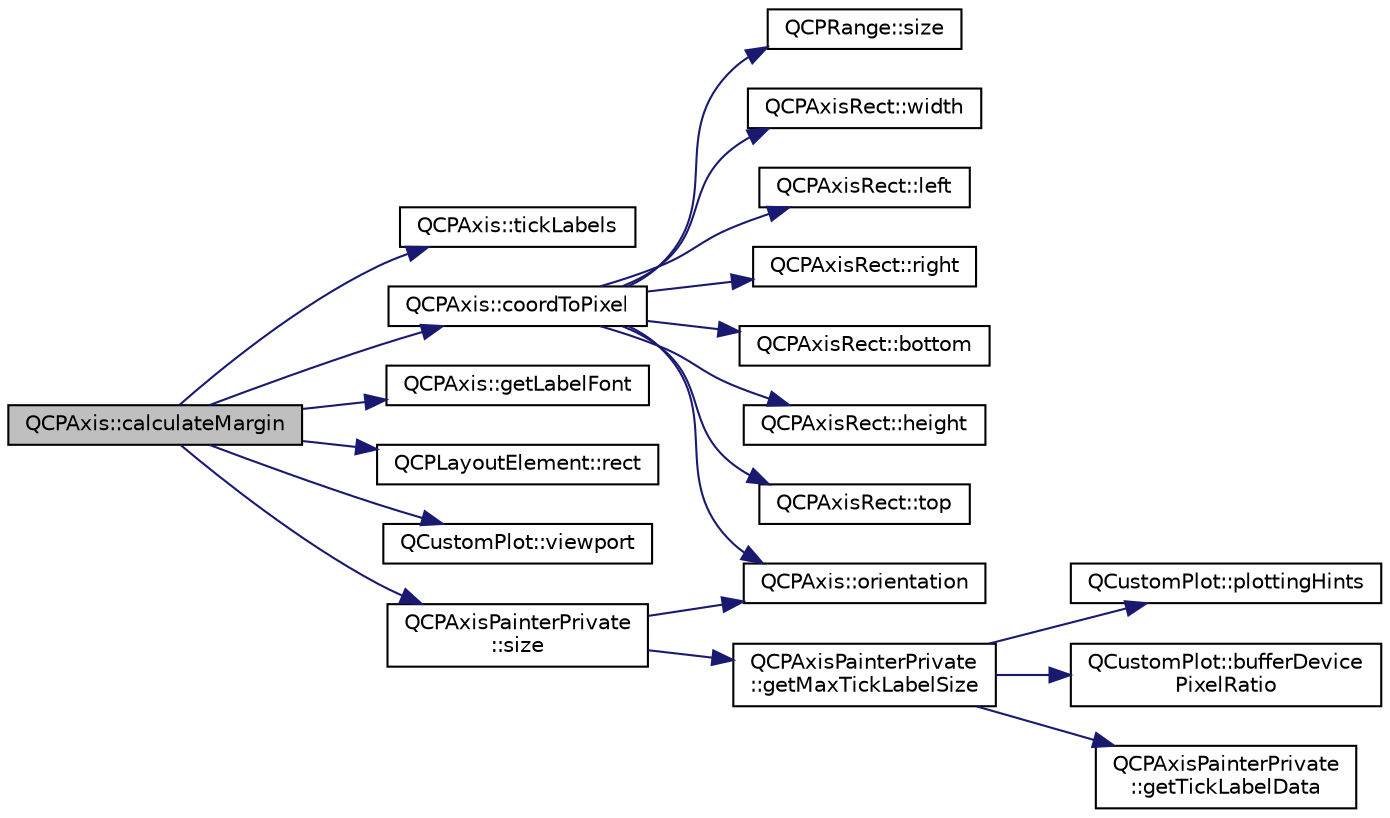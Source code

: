 digraph "QCPAxis::calculateMargin"
{
  edge [fontname="Helvetica",fontsize="10",labelfontname="Helvetica",labelfontsize="10"];
  node [fontname="Helvetica",fontsize="10",shape=record];
  rankdir="LR";
  Node56 [label="QCPAxis::calculateMargin",height=0.2,width=0.4,color="black", fillcolor="grey75", style="filled", fontcolor="black"];
  Node56 -> Node57 [color="midnightblue",fontsize="10",style="solid",fontname="Helvetica"];
  Node57 [label="QCPAxis::tickLabels",height=0.2,width=0.4,color="black", fillcolor="white", style="filled",URL="$class_q_c_p_axis.html#ae4158bbc52939ee52cdb12b805860a28"];
  Node56 -> Node58 [color="midnightblue",fontsize="10",style="solid",fontname="Helvetica"];
  Node58 [label="QCPAxis::coordToPixel",height=0.2,width=0.4,color="black", fillcolor="white", style="filled",URL="$class_q_c_p_axis.html#af15d1b3a7f7e9b53d759d3ccff1fe4b4"];
  Node58 -> Node59 [color="midnightblue",fontsize="10",style="solid",fontname="Helvetica"];
  Node59 [label="QCPAxis::orientation",height=0.2,width=0.4,color="black", fillcolor="white", style="filled",URL="$class_q_c_p_axis.html#ab988ef4538e2655bb77bd138189cd42e"];
  Node58 -> Node60 [color="midnightblue",fontsize="10",style="solid",fontname="Helvetica"];
  Node60 [label="QCPRange::size",height=0.2,width=0.4,color="black", fillcolor="white", style="filled",URL="$class_q_c_p_range.html#a62326e7cc4316b96df6a60813230e63f"];
  Node58 -> Node61 [color="midnightblue",fontsize="10",style="solid",fontname="Helvetica"];
  Node61 [label="QCPAxisRect::width",height=0.2,width=0.4,color="black", fillcolor="white", style="filled",URL="$class_q_c_p_axis_rect.html#a204645398a4f9d0b0189385c7c2cfb91"];
  Node58 -> Node62 [color="midnightblue",fontsize="10",style="solid",fontname="Helvetica"];
  Node62 [label="QCPAxisRect::left",height=0.2,width=0.4,color="black", fillcolor="white", style="filled",URL="$class_q_c_p_axis_rect.html#afb4a3de02046b20b9310bdb8fca781c3"];
  Node58 -> Node63 [color="midnightblue",fontsize="10",style="solid",fontname="Helvetica"];
  Node63 [label="QCPAxisRect::right",height=0.2,width=0.4,color="black", fillcolor="white", style="filled",URL="$class_q_c_p_axis_rect.html#a3f819d4a1b2193723d1fdafc573eea10"];
  Node58 -> Node64 [color="midnightblue",fontsize="10",style="solid",fontname="Helvetica"];
  Node64 [label="QCPAxisRect::bottom",height=0.2,width=0.4,color="black", fillcolor="white", style="filled",URL="$class_q_c_p_axis_rect.html#acefdf1abaa8a8ab681e906cc2be9581e"];
  Node58 -> Node65 [color="midnightblue",fontsize="10",style="solid",fontname="Helvetica"];
  Node65 [label="QCPAxisRect::height",height=0.2,width=0.4,color="black", fillcolor="white", style="filled",URL="$class_q_c_p_axis_rect.html#acc4377809e79d9a089ab790f39429b0d"];
  Node58 -> Node66 [color="midnightblue",fontsize="10",style="solid",fontname="Helvetica"];
  Node66 [label="QCPAxisRect::top",height=0.2,width=0.4,color="black", fillcolor="white", style="filled",URL="$class_q_c_p_axis_rect.html#a45dbad181cbb9f09d068dbb76c817c95"];
  Node56 -> Node67 [color="midnightblue",fontsize="10",style="solid",fontname="Helvetica"];
  Node67 [label="QCPAxis::getLabelFont",height=0.2,width=0.4,color="black", fillcolor="white", style="filled",URL="$class_q_c_p_axis.html#aeac21c907d2516af9cde9a463043d671"];
  Node56 -> Node68 [color="midnightblue",fontsize="10",style="solid",fontname="Helvetica"];
  Node68 [label="QCPLayoutElement::rect",height=0.2,width=0.4,color="black", fillcolor="white", style="filled",URL="$class_q_c_p_layout_element.html#a208effccfe2cca4a0eaf9393e60f2dd4"];
  Node56 -> Node69 [color="midnightblue",fontsize="10",style="solid",fontname="Helvetica"];
  Node69 [label="QCustomPlot::viewport",height=0.2,width=0.4,color="black", fillcolor="white", style="filled",URL="$class_q_custom_plot.html#a19842409b18f556b256d05e97fffc670"];
  Node56 -> Node70 [color="midnightblue",fontsize="10",style="solid",fontname="Helvetica"];
  Node70 [label="QCPAxisPainterPrivate\l::size",height=0.2,width=0.4,color="black", fillcolor="white", style="filled",URL="$class_q_c_p_axis_painter_private.html#a60fc2eec99ed23e9a3c98e8f7e5730b0"];
  Node70 -> Node71 [color="midnightblue",fontsize="10",style="solid",fontname="Helvetica"];
  Node71 [label="QCPAxisPainterPrivate\l::getMaxTickLabelSize",height=0.2,width=0.4,color="black", fillcolor="white", style="filled",URL="$class_q_c_p_axis_painter_private.html#a7a961f0e05c57b51cf1100b05e93f5b9"];
  Node71 -> Node72 [color="midnightblue",fontsize="10",style="solid",fontname="Helvetica"];
  Node72 [label="QCustomPlot::plottingHints",height=0.2,width=0.4,color="black", fillcolor="white", style="filled",URL="$class_q_custom_plot.html#ac724f4075822f74f7b676a790095b877"];
  Node71 -> Node73 [color="midnightblue",fontsize="10",style="solid",fontname="Helvetica"];
  Node73 [label="QCustomPlot::bufferDevice\lPixelRatio",height=0.2,width=0.4,color="black", fillcolor="white", style="filled",URL="$class_q_custom_plot.html#a53d35abe0f576f9838cde5d0bee47657"];
  Node71 -> Node74 [color="midnightblue",fontsize="10",style="solid",fontname="Helvetica"];
  Node74 [label="QCPAxisPainterPrivate\l::getTickLabelData",height=0.2,width=0.4,color="black", fillcolor="white", style="filled",URL="$class_q_c_p_axis_painter_private.html#a5331f78e398da5442767c261578da502"];
  Node70 -> Node59 [color="midnightblue",fontsize="10",style="solid",fontname="Helvetica"];
}
